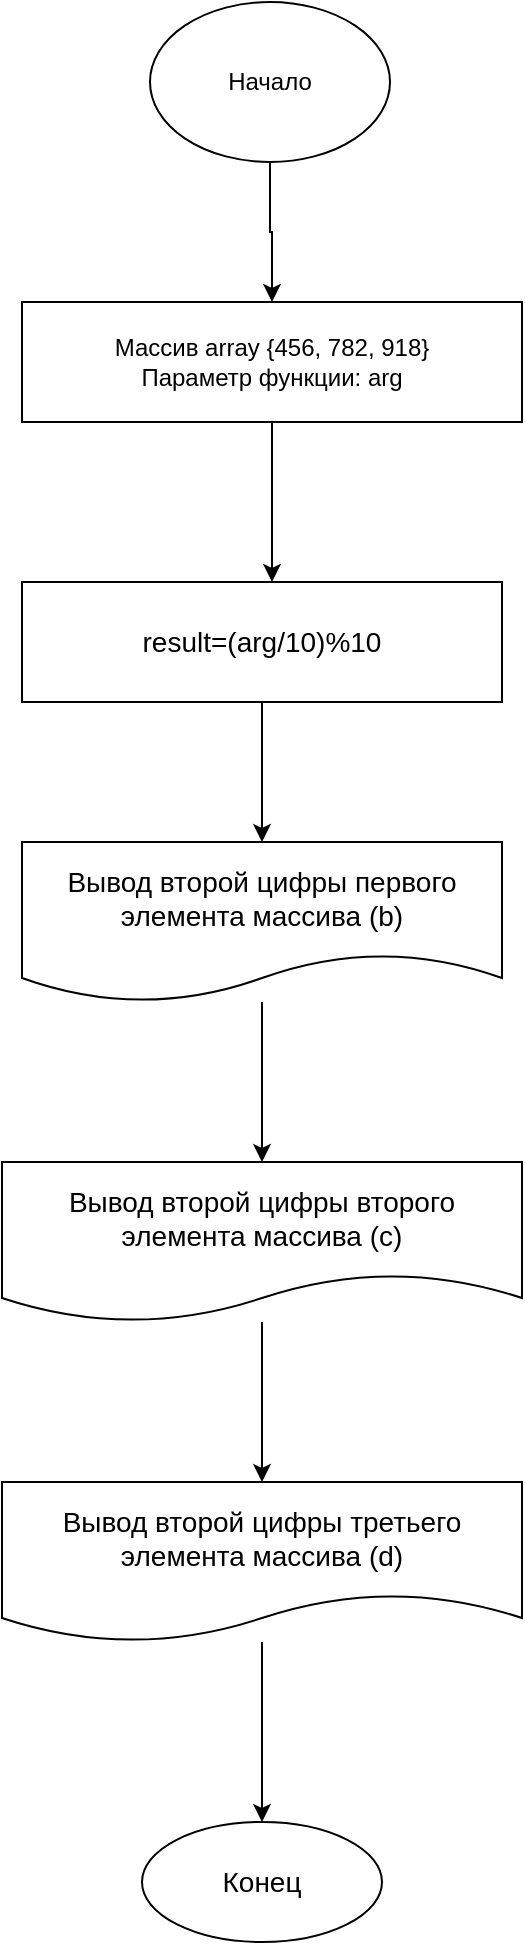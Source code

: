 <mxfile version="20.2.3" type="device"><diagram id="KLmjJD88Jc2xy2lB-IkV" name="Страница 1"><mxGraphModel dx="852" dy="461" grid="1" gridSize="10" guides="1" tooltips="1" connect="1" arrows="1" fold="1" page="1" pageScale="1" pageWidth="827" pageHeight="1169" math="0" shadow="0"><root><mxCell id="0"/><mxCell id="1" parent="0"/><mxCell id="Z7t7x0enA9F9CrsOp8Bo-3" value="" style="edgeStyle=orthogonalEdgeStyle;rounded=0;orthogonalLoop=1;jettySize=auto;html=1;" edge="1" parent="1" source="Z7t7x0enA9F9CrsOp8Bo-1" target="Z7t7x0enA9F9CrsOp8Bo-2"><mxGeometry relative="1" as="geometry"/></mxCell><mxCell id="Z7t7x0enA9F9CrsOp8Bo-1" value="Начало" style="ellipse;whiteSpace=wrap;html=1;" vertex="1" parent="1"><mxGeometry x="354" y="10" width="120" height="80" as="geometry"/></mxCell><mxCell id="Z7t7x0enA9F9CrsOp8Bo-5" value="" style="edgeStyle=orthogonalEdgeStyle;rounded=0;orthogonalLoop=1;jettySize=auto;html=1;fontSize=14;fontColor=none;" edge="1" parent="1" source="Z7t7x0enA9F9CrsOp8Bo-2"><mxGeometry relative="1" as="geometry"><mxPoint x="415" y="300" as="targetPoint"/></mxGeometry></mxCell><mxCell id="Z7t7x0enA9F9CrsOp8Bo-2" value="Массив array {456, 782, 918}&lt;br&gt;Параметр функции: arg" style="whiteSpace=wrap;html=1;fillColor=#FFFFFF;labelBackgroundColor=#FFFFFF;" vertex="1" parent="1"><mxGeometry x="290" y="160" width="250" height="60" as="geometry"/></mxCell><mxCell id="Z7t7x0enA9F9CrsOp8Bo-8" value="" style="edgeStyle=orthogonalEdgeStyle;rounded=0;orthogonalLoop=1;jettySize=auto;html=1;fontSize=14;fontColor=none;" edge="1" parent="1" source="Z7t7x0enA9F9CrsOp8Bo-6" target="Z7t7x0enA9F9CrsOp8Bo-7"><mxGeometry relative="1" as="geometry"/></mxCell><mxCell id="Z7t7x0enA9F9CrsOp8Bo-6" value="result=(arg/10)%10" style="rounded=0;whiteSpace=wrap;html=1;labelBackgroundColor=#FFFFFF;fontSize=14;fontColor=none;fillColor=#FFFFFF;" vertex="1" parent="1"><mxGeometry x="290" y="300" width="240" height="60" as="geometry"/></mxCell><mxCell id="Z7t7x0enA9F9CrsOp8Bo-10" value="" style="edgeStyle=orthogonalEdgeStyle;rounded=0;orthogonalLoop=1;jettySize=auto;html=1;fontSize=14;fontColor=none;" edge="1" parent="1" source="Z7t7x0enA9F9CrsOp8Bo-7" target="Z7t7x0enA9F9CrsOp8Bo-9"><mxGeometry relative="1" as="geometry"/></mxCell><mxCell id="Z7t7x0enA9F9CrsOp8Bo-7" value="Вывод второй цифры первого элемента массива (b)" style="shape=document;whiteSpace=wrap;html=1;boundedLbl=1;fontSize=14;fillColor=#FFFFFF;fontColor=none;rounded=0;labelBackgroundColor=#FFFFFF;" vertex="1" parent="1"><mxGeometry x="290" y="430" width="240" height="80" as="geometry"/></mxCell><mxCell id="Z7t7x0enA9F9CrsOp8Bo-12" value="" style="edgeStyle=orthogonalEdgeStyle;rounded=0;orthogonalLoop=1;jettySize=auto;html=1;fontSize=14;fontColor=none;" edge="1" parent="1" source="Z7t7x0enA9F9CrsOp8Bo-9" target="Z7t7x0enA9F9CrsOp8Bo-11"><mxGeometry relative="1" as="geometry"/></mxCell><mxCell id="Z7t7x0enA9F9CrsOp8Bo-9" value="Вывод второй цифры второго элемента массива (с)" style="shape=document;whiteSpace=wrap;html=1;boundedLbl=1;fontSize=14;fillColor=#FFFFFF;fontColor=none;rounded=0;labelBackgroundColor=#FFFFFF;" vertex="1" parent="1"><mxGeometry x="280" y="590" width="260" height="80" as="geometry"/></mxCell><mxCell id="Z7t7x0enA9F9CrsOp8Bo-14" value="" style="edgeStyle=orthogonalEdgeStyle;rounded=0;orthogonalLoop=1;jettySize=auto;html=1;fontSize=14;fontColor=none;" edge="1" parent="1" source="Z7t7x0enA9F9CrsOp8Bo-11" target="Z7t7x0enA9F9CrsOp8Bo-13"><mxGeometry relative="1" as="geometry"/></mxCell><mxCell id="Z7t7x0enA9F9CrsOp8Bo-11" value="Вывод второй цифры третьего элемента массива (d)" style="shape=document;whiteSpace=wrap;html=1;boundedLbl=1;fontSize=14;fillColor=#FFFFFF;fontColor=none;rounded=0;labelBackgroundColor=#FFFFFF;" vertex="1" parent="1"><mxGeometry x="280" y="750" width="260" height="80" as="geometry"/></mxCell><mxCell id="Z7t7x0enA9F9CrsOp8Bo-13" value="Конец" style="ellipse;whiteSpace=wrap;html=1;fontSize=14;fillColor=#FFFFFF;fontColor=none;rounded=0;labelBackgroundColor=#FFFFFF;" vertex="1" parent="1"><mxGeometry x="350" y="920" width="120" height="60" as="geometry"/></mxCell></root></mxGraphModel></diagram></mxfile>
